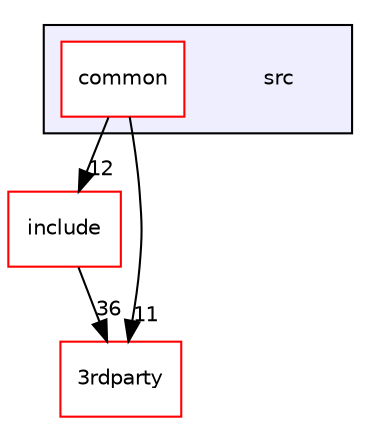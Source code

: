 digraph "/work/mxnet/src" {
  compound=true
  node [ fontsize="10", fontname="Helvetica"];
  edge [ labelfontsize="10", labelfontname="Helvetica"];
  subgraph clusterdir_68267d1309a1af8e8297ef4c3efbcdba {
    graph [ bgcolor="#eeeeff", pencolor="black", label="" URL="dir_68267d1309a1af8e8297ef4c3efbcdba.html"];
    dir_68267d1309a1af8e8297ef4c3efbcdba [shape=plaintext label="src"];
    dir_fdedb0aba14d44ce9d99bc100e026e6a [shape=box label="common" color="red" fillcolor="white" style="filled" URL="dir_fdedb0aba14d44ce9d99bc100e026e6a.html"];
  }
  dir_d44c64559bbebec7f509842c48db8b23 [shape=box label="include" fillcolor="white" style="filled" color="red" URL="dir_d44c64559bbebec7f509842c48db8b23.html"];
  dir_8cab8f464681f7cc51cee77e79a434cd [shape=box label="3rdparty" fillcolor="white" style="filled" color="red" URL="dir_8cab8f464681f7cc51cee77e79a434cd.html"];
  dir_d44c64559bbebec7f509842c48db8b23->dir_8cab8f464681f7cc51cee77e79a434cd [headlabel="36", labeldistance=1.5 headhref="dir_000009_000000.html"];
  dir_fdedb0aba14d44ce9d99bc100e026e6a->dir_d44c64559bbebec7f509842c48db8b23 [headlabel="12", labeldistance=1.5 headhref="dir_000024_000009.html"];
  dir_fdedb0aba14d44ce9d99bc100e026e6a->dir_8cab8f464681f7cc51cee77e79a434cd [headlabel="11", labeldistance=1.5 headhref="dir_000024_000000.html"];
}
